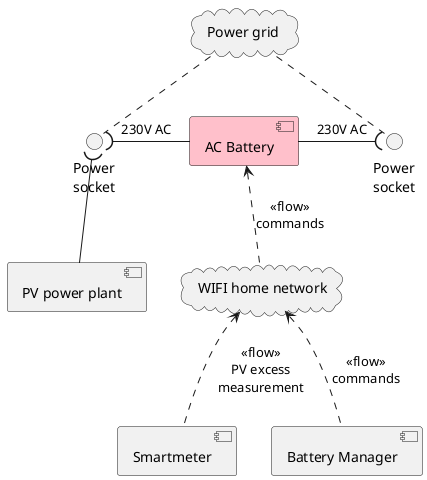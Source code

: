@startuml
skinparam componentStyle uml2

cloud "Power grid" as grid
cloud "WIFI home network" as net
interface "Power\nsocket" as isocket
component "AC Battery" as batt #pink
component "Smartmeter" as sm
component "Battery Manager" as mng 
interface "Power\nsocket" as osocket

component "PV power plant" as pv 

grid .down. isocket
isocket )- batt: 230V AC
batt -( osocket: 230V AC
osocket .up. grid

isocket )-down- pv

batt <.down. net: <<flow>>\ncommands
sm .up.> net: <<flow>>\nPV excess\nmeasurement
mng .up.> net: <<flow>>\ncommands
@enduml
